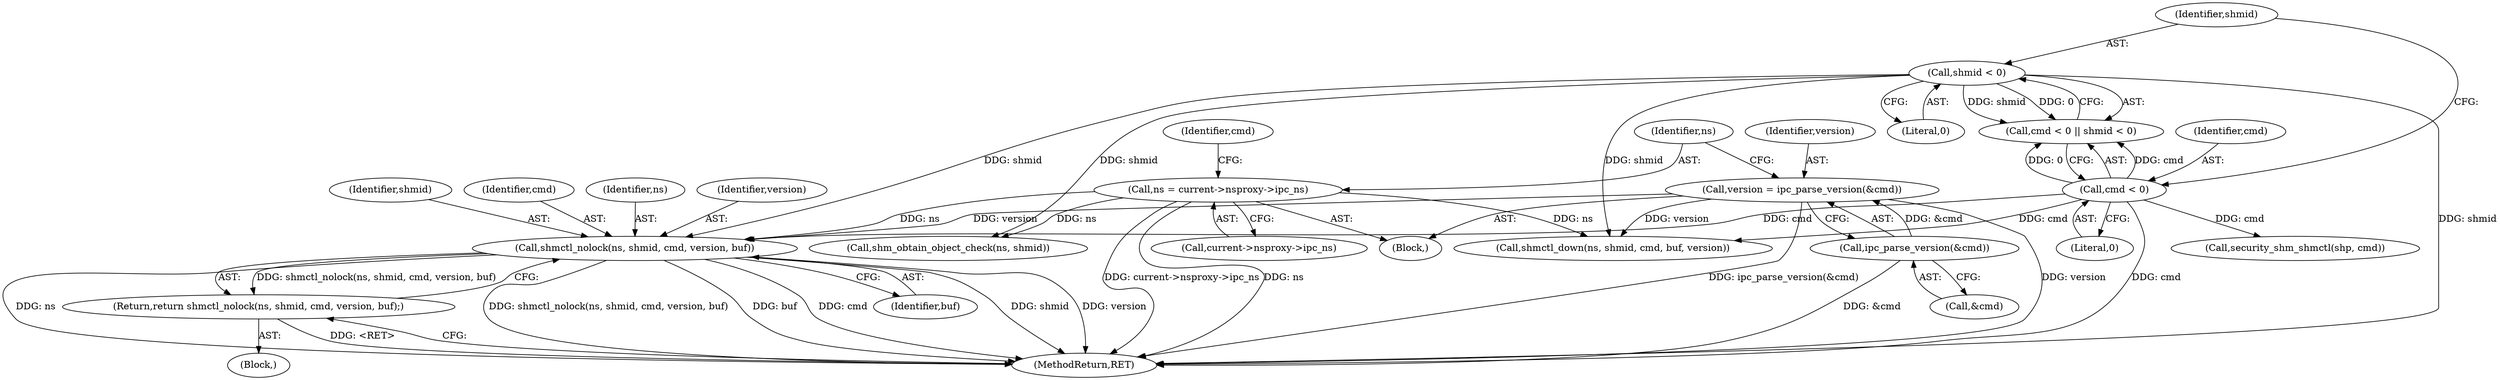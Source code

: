 digraph "0_linux_a399b29dfbaaaf91162b2dc5a5875dd51bbfa2a1@pointer" {
"1000146" [label="(Call,shmctl_nolock(ns, shmid, cmd, version, buf))"];
"1000131" [label="(Call,ns = current->nsproxy->ipc_ns)"];
"1000120" [label="(Call,shmid < 0)"];
"1000117" [label="(Call,cmd < 0)"];
"1000126" [label="(Call,version = ipc_parse_version(&cmd))"];
"1000128" [label="(Call,ipc_parse_version(&cmd))"];
"1000145" [label="(Return,return shmctl_nolock(ns, shmid, cmd, version, buf);)"];
"1000133" [label="(Call,current->nsproxy->ipc_ns)"];
"1000116" [label="(Call,cmd < 0 || shmid < 0)"];
"1000128" [label="(Call,ipc_parse_version(&cmd))"];
"1000168" [label="(Call,shm_obtain_object_check(ns, shmid))"];
"1000150" [label="(Identifier,version)"];
"1000118" [label="(Identifier,cmd)"];
"1000155" [label="(Call,shmctl_down(ns, shmid, cmd, buf, version))"];
"1000119" [label="(Literal,0)"];
"1000120" [label="(Call,shmid < 0)"];
"1000140" [label="(Block,)"];
"1000110" [label="(Block,)"];
"1000187" [label="(Call,security_shm_shmctl(shp, cmd))"];
"1000145" [label="(Return,return shmctl_nolock(ns, shmid, cmd, version, buf);)"];
"1000129" [label="(Call,&cmd)"];
"1000127" [label="(Identifier,version)"];
"1000126" [label="(Call,version = ipc_parse_version(&cmd))"];
"1000117" [label="(Call,cmd < 0)"];
"1000146" [label="(Call,shmctl_nolock(ns, shmid, cmd, version, buf))"];
"1000121" [label="(Identifier,shmid)"];
"1000139" [label="(Identifier,cmd)"];
"1000148" [label="(Identifier,shmid)"];
"1000149" [label="(Identifier,cmd)"];
"1000132" [label="(Identifier,ns)"];
"1000122" [label="(Literal,0)"];
"1000360" [label="(MethodReturn,RET)"];
"1000147" [label="(Identifier,ns)"];
"1000131" [label="(Call,ns = current->nsproxy->ipc_ns)"];
"1000151" [label="(Identifier,buf)"];
"1000146" -> "1000145"  [label="AST: "];
"1000146" -> "1000151"  [label="CFG: "];
"1000147" -> "1000146"  [label="AST: "];
"1000148" -> "1000146"  [label="AST: "];
"1000149" -> "1000146"  [label="AST: "];
"1000150" -> "1000146"  [label="AST: "];
"1000151" -> "1000146"  [label="AST: "];
"1000145" -> "1000146"  [label="CFG: "];
"1000146" -> "1000360"  [label="DDG: shmctl_nolock(ns, shmid, cmd, version, buf)"];
"1000146" -> "1000360"  [label="DDG: buf"];
"1000146" -> "1000360"  [label="DDG: cmd"];
"1000146" -> "1000360"  [label="DDG: shmid"];
"1000146" -> "1000360"  [label="DDG: version"];
"1000146" -> "1000360"  [label="DDG: ns"];
"1000146" -> "1000145"  [label="DDG: shmctl_nolock(ns, shmid, cmd, version, buf)"];
"1000131" -> "1000146"  [label="DDG: ns"];
"1000120" -> "1000146"  [label="DDG: shmid"];
"1000117" -> "1000146"  [label="DDG: cmd"];
"1000126" -> "1000146"  [label="DDG: version"];
"1000131" -> "1000110"  [label="AST: "];
"1000131" -> "1000133"  [label="CFG: "];
"1000132" -> "1000131"  [label="AST: "];
"1000133" -> "1000131"  [label="AST: "];
"1000139" -> "1000131"  [label="CFG: "];
"1000131" -> "1000360"  [label="DDG: ns"];
"1000131" -> "1000360"  [label="DDG: current->nsproxy->ipc_ns"];
"1000131" -> "1000155"  [label="DDG: ns"];
"1000131" -> "1000168"  [label="DDG: ns"];
"1000120" -> "1000116"  [label="AST: "];
"1000120" -> "1000122"  [label="CFG: "];
"1000121" -> "1000120"  [label="AST: "];
"1000122" -> "1000120"  [label="AST: "];
"1000116" -> "1000120"  [label="CFG: "];
"1000120" -> "1000360"  [label="DDG: shmid"];
"1000120" -> "1000116"  [label="DDG: shmid"];
"1000120" -> "1000116"  [label="DDG: 0"];
"1000120" -> "1000155"  [label="DDG: shmid"];
"1000120" -> "1000168"  [label="DDG: shmid"];
"1000117" -> "1000116"  [label="AST: "];
"1000117" -> "1000119"  [label="CFG: "];
"1000118" -> "1000117"  [label="AST: "];
"1000119" -> "1000117"  [label="AST: "];
"1000121" -> "1000117"  [label="CFG: "];
"1000116" -> "1000117"  [label="CFG: "];
"1000117" -> "1000360"  [label="DDG: cmd"];
"1000117" -> "1000116"  [label="DDG: cmd"];
"1000117" -> "1000116"  [label="DDG: 0"];
"1000117" -> "1000155"  [label="DDG: cmd"];
"1000117" -> "1000187"  [label="DDG: cmd"];
"1000126" -> "1000110"  [label="AST: "];
"1000126" -> "1000128"  [label="CFG: "];
"1000127" -> "1000126"  [label="AST: "];
"1000128" -> "1000126"  [label="AST: "];
"1000132" -> "1000126"  [label="CFG: "];
"1000126" -> "1000360"  [label="DDG: version"];
"1000126" -> "1000360"  [label="DDG: ipc_parse_version(&cmd)"];
"1000128" -> "1000126"  [label="DDG: &cmd"];
"1000126" -> "1000155"  [label="DDG: version"];
"1000128" -> "1000129"  [label="CFG: "];
"1000129" -> "1000128"  [label="AST: "];
"1000128" -> "1000360"  [label="DDG: &cmd"];
"1000145" -> "1000140"  [label="AST: "];
"1000360" -> "1000145"  [label="CFG: "];
"1000145" -> "1000360"  [label="DDG: <RET>"];
}

